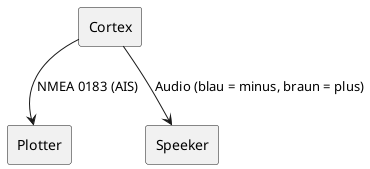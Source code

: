 @startuml cortex_now
skinparam shadowing false
skinparam componentStyle rectangle

[Cortex] as CORTEX

CORTEX -down-> [Plotter]: NMEA 0183 (AIS)
CORTEX -down-> [Speeker]: Audio (blau = minus, braun = plus)

@enduml

-------------------------------------

@startuml cortex_network
skinparam shadowing false
skinparam componentStyle rectangle

[Cortex] as CORTEX
[Seatalk NG T-Stück] as SEATALK_NG_T
[Sealtalk 2 Seatalk_ng Bridge (bei Smart Pilot)] as SEATALK_NG_BRIDGE
[Seatalk Geräte/Sensoren] as SEATALK_CONSUMER_PROVIDER
[Plotter] as PLOTTER
[Smart Pilot] as SMART_PILOT

CORTEX <-down-> SEATALK_NG_T: Adapterkabel Seatalk_ng auf NMEA
SEATALK_NG_T <-down-> SEATALK_NG_BRIDGE: Seatalk_ng Backbone Kabel
SEATALK_NG_BRIDGE <-down-> PLOTTER: Seatalk_ng
SEATALK_NG_BRIDGE <-right-> SMART_PILOT: Seatalk

CORTEX <-right-> SEATALK_CONSUMER_PROVIDER: NMEA 0183

@enduml

-------------------------------------

@startuml antenna_network
skinparam shadowing false
skinparam componentStyle rectangle

[Cortex] as CORTEX
[AV 205] as AV_205
[AV 302] as AV_302
[Radio] as RADIO
[Navtex] as NAVTEX
[Antenne] as ANTENNA

ANTENNA <-right-> CORTEX: RG58U
CORTEX -down-> AV_205: BNC (case 1, pref)
AV_205 -down-> RADIO: BNC to Koax
AV_205 -right-> NAVTEX: BNC


CORTEX -right-> AV_302: BNC (case 2)
AV_302 -down-> AV_205: BNC

@enduml

-------------------------------------

@startuml sensordata
skinparam shadowing false
skinparam componentStyle rectangle

[Raymarine RF-Base] as RFB
[Raymarine Autohelm an Skippertisch] as AUTOPLT
[Niedergang Geräte] as NIEDERGANG
[Autopilot Fernbedienung] as RF
[Seatalk 2 NMEA Bride] as S2N
[Multiklemme] as MULTI
[Navtex] as NAVTEX

RFB -down- AUTOPLT: Seatalk
AUTOPLT - unknown: Seatalk
S2N -up- AUTOPLT: Seatalk
S2N - NIEDERGANG: Seatalk
RF - S2N: Seatalk
S2N -down- MULTI: NMEA 0183
MULTI -right- NAVTEX: Datenbus

@enduml